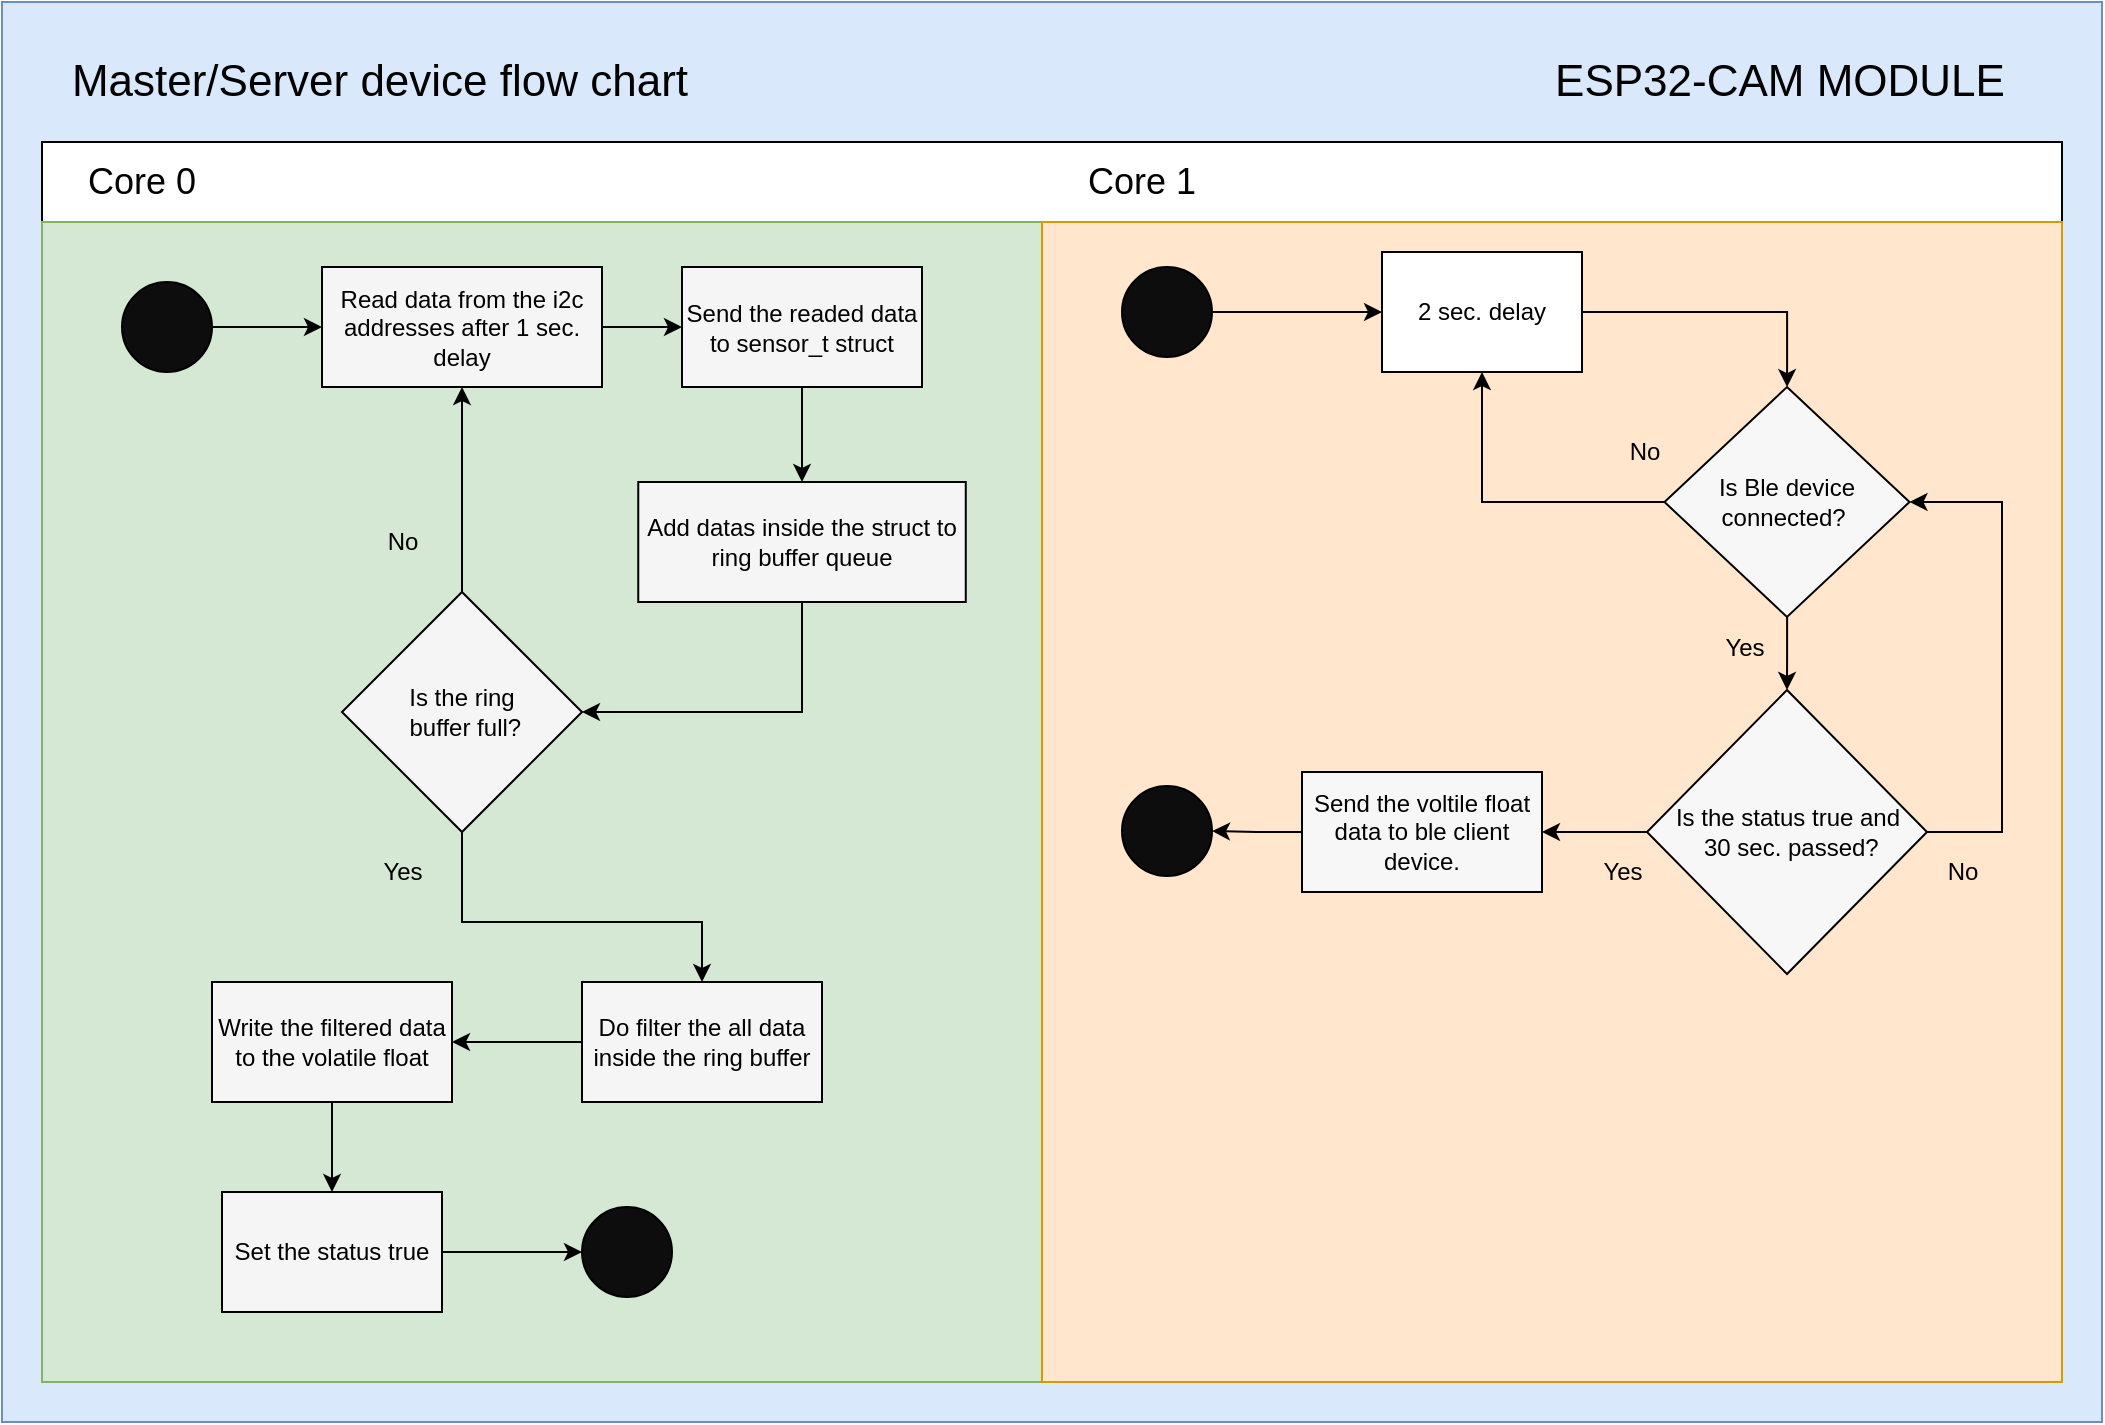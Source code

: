 <mxfile version="21.1.2" type="device">
  <diagram name="Sayfa -1" id="7Lhjw-v9jw9NayM5l0I_">
    <mxGraphModel dx="607" dy="843" grid="1" gridSize="10" guides="1" tooltips="1" connect="1" arrows="1" fold="1" page="1" pageScale="1" pageWidth="827" pageHeight="1169" math="0" shadow="0">
      <root>
        <mxCell id="0" />
        <mxCell id="1" parent="0" />
        <mxCell id="VowmGzKHol4ZOxHFDnI4-1" value="" style="rounded=0;whiteSpace=wrap;html=1;fillColor=#dae8fc;strokeColor=#6c8ebf;" parent="1" vertex="1">
          <mxGeometry x="920" y="170" width="1050" height="710" as="geometry" />
        </mxCell>
        <mxCell id="VowmGzKHol4ZOxHFDnI4-11" value="" style="rounded=0;whiteSpace=wrap;html=1;" parent="1" vertex="1">
          <mxGeometry x="940" y="240" width="1010" height="620" as="geometry" />
        </mxCell>
        <mxCell id="VowmGzKHol4ZOxHFDnI4-20" value="" style="rounded=0;whiteSpace=wrap;html=1;fillColor=#d5e8d4;strokeColor=#82b366;" parent="1" vertex="1">
          <mxGeometry x="940" y="280" width="500" height="580" as="geometry" />
        </mxCell>
        <mxCell id="UFZTbXySyzX18lsWo8S3-15" value="" style="edgeStyle=orthogonalEdgeStyle;rounded=0;orthogonalLoop=1;jettySize=auto;html=1;" parent="1" edge="1">
          <mxGeometry relative="1" as="geometry">
            <mxPoint x="290" y="460" as="targetPoint" />
          </mxGeometry>
        </mxCell>
        <mxCell id="UFZTbXySyzX18lsWo8S3-17" value="" style="edgeStyle=orthogonalEdgeStyle;rounded=0;orthogonalLoop=1;jettySize=auto;html=1;" parent="1" edge="1">
          <mxGeometry relative="1" as="geometry">
            <mxPoint x="410.0" y="460" as="targetPoint" />
          </mxGeometry>
        </mxCell>
        <mxCell id="VowmGzKHol4ZOxHFDnI4-2" value="&lt;font style=&quot;font-size: 22px;&quot;&gt;Master/Server device flow chart&lt;/font&gt;" style="text;html=1;strokeColor=none;fillColor=none;align=center;verticalAlign=middle;whiteSpace=wrap;rounded=0;" parent="1" vertex="1">
          <mxGeometry x="938.13" y="180" width="341.87" height="60" as="geometry" />
        </mxCell>
        <mxCell id="VowmGzKHol4ZOxHFDnI4-5" value="&lt;font style=&quot;font-size: 18px;&quot;&gt;Core 0&lt;/font&gt;" style="text;html=1;strokeColor=none;fillColor=none;align=center;verticalAlign=middle;whiteSpace=wrap;rounded=0;" parent="1" vertex="1">
          <mxGeometry x="940" y="240" width="100" height="40" as="geometry" />
        </mxCell>
        <mxCell id="VowmGzKHol4ZOxHFDnI4-7" value="&lt;font style=&quot;font-size: 18px;&quot;&gt;Core 1&lt;/font&gt;" style="text;html=1;strokeColor=none;fillColor=none;align=center;verticalAlign=middle;whiteSpace=wrap;rounded=0;" parent="1" vertex="1">
          <mxGeometry x="1440" y="240" width="100" height="40" as="geometry" />
        </mxCell>
        <mxCell id="VowmGzKHol4ZOxHFDnI4-14" value="" style="edgeStyle=orthogonalEdgeStyle;rounded=0;orthogonalLoop=1;jettySize=auto;html=1;" parent="1" source="VowmGzKHol4ZOxHFDnI4-9" target="VowmGzKHol4ZOxHFDnI4-13" edge="1">
          <mxGeometry relative="1" as="geometry" />
        </mxCell>
        <mxCell id="VowmGzKHol4ZOxHFDnI4-9" value="" style="ellipse;whiteSpace=wrap;html=1;aspect=fixed;fillColor=#0D0D0D;" parent="1" vertex="1">
          <mxGeometry x="980" y="310" width="45" height="45" as="geometry" />
        </mxCell>
        <mxCell id="VowmGzKHol4ZOxHFDnI4-16" value="" style="edgeStyle=orthogonalEdgeStyle;rounded=0;orthogonalLoop=1;jettySize=auto;html=1;" parent="1" source="VowmGzKHol4ZOxHFDnI4-13" target="VowmGzKHol4ZOxHFDnI4-15" edge="1">
          <mxGeometry relative="1" as="geometry" />
        </mxCell>
        <mxCell id="VowmGzKHol4ZOxHFDnI4-13" value="Read data from the i2c addresses after 1 sec. delay" style="whiteSpace=wrap;html=1;fillColor=#F5F5F5;" parent="1" vertex="1">
          <mxGeometry x="1080" y="302.5" width="140" height="60" as="geometry" />
        </mxCell>
        <mxCell id="VowmGzKHol4ZOxHFDnI4-19" value="" style="edgeStyle=orthogonalEdgeStyle;rounded=0;orthogonalLoop=1;jettySize=auto;html=1;" parent="1" source="VowmGzKHol4ZOxHFDnI4-15" target="VowmGzKHol4ZOxHFDnI4-18" edge="1">
          <mxGeometry relative="1" as="geometry" />
        </mxCell>
        <mxCell id="VowmGzKHol4ZOxHFDnI4-15" value="Send the readed data to&amp;nbsp;sensor_t struct" style="whiteSpace=wrap;html=1;fillColor=#F5F5F5;" parent="1" vertex="1">
          <mxGeometry x="1260" y="302.5" width="120" height="60" as="geometry" />
        </mxCell>
        <mxCell id="VowmGzKHol4ZOxHFDnI4-27" value="" style="edgeStyle=orthogonalEdgeStyle;rounded=0;orthogonalLoop=1;jettySize=auto;html=1;" parent="1" source="VowmGzKHol4ZOxHFDnI4-18" target="VowmGzKHol4ZOxHFDnI4-26" edge="1">
          <mxGeometry relative="1" as="geometry">
            <Array as="points">
              <mxPoint x="1320" y="525" />
            </Array>
          </mxGeometry>
        </mxCell>
        <mxCell id="VowmGzKHol4ZOxHFDnI4-18" value="Add datas inside the struct to ring buffer queue" style="whiteSpace=wrap;html=1;fillColor=#F5F5F5;" parent="1" vertex="1">
          <mxGeometry x="1238.13" y="410" width="163.75" height="60" as="geometry" />
        </mxCell>
        <mxCell id="VowmGzKHol4ZOxHFDnI4-21" value="" style="rounded=0;whiteSpace=wrap;html=1;fillColor=#ffe6cc;strokeColor=#d79b00;" parent="1" vertex="1">
          <mxGeometry x="1440" y="280" width="510" height="580" as="geometry" />
        </mxCell>
        <mxCell id="VowmGzKHol4ZOxHFDnI4-29" style="edgeStyle=orthogonalEdgeStyle;rounded=0;orthogonalLoop=1;jettySize=auto;html=1;" parent="1" source="VowmGzKHol4ZOxHFDnI4-26" target="VowmGzKHol4ZOxHFDnI4-13" edge="1">
          <mxGeometry relative="1" as="geometry" />
        </mxCell>
        <mxCell id="VowmGzKHol4ZOxHFDnI4-32" value="" style="edgeStyle=orthogonalEdgeStyle;rounded=0;orthogonalLoop=1;jettySize=auto;html=1;" parent="1" source="VowmGzKHol4ZOxHFDnI4-26" target="VowmGzKHol4ZOxHFDnI4-31" edge="1">
          <mxGeometry relative="1" as="geometry">
            <Array as="points">
              <mxPoint x="1150" y="630" />
              <mxPoint x="1270" y="630" />
            </Array>
          </mxGeometry>
        </mxCell>
        <mxCell id="VowmGzKHol4ZOxHFDnI4-26" value="Is the ring&lt;br&gt;&amp;nbsp;buffer full?" style="rhombus;whiteSpace=wrap;html=1;fillColor=#F5F5F5;" parent="1" vertex="1">
          <mxGeometry x="1090" y="465" width="120" height="120" as="geometry" />
        </mxCell>
        <mxCell id="VowmGzKHol4ZOxHFDnI4-30" value="No" style="text;html=1;align=center;verticalAlign=middle;resizable=0;points=[];autosize=1;strokeColor=none;fillColor=none;" parent="1" vertex="1">
          <mxGeometry x="1100" y="425" width="40" height="30" as="geometry" />
        </mxCell>
        <mxCell id="VowmGzKHol4ZOxHFDnI4-40" value="" style="edgeStyle=orthogonalEdgeStyle;rounded=0;orthogonalLoop=1;jettySize=auto;html=1;" parent="1" source="VowmGzKHol4ZOxHFDnI4-31" target="VowmGzKHol4ZOxHFDnI4-39" edge="1">
          <mxGeometry relative="1" as="geometry" />
        </mxCell>
        <mxCell id="VowmGzKHol4ZOxHFDnI4-31" value="Do filter the all data inside the ring buffer" style="whiteSpace=wrap;html=1;fillColor=#F5F5F5;" parent="1" vertex="1">
          <mxGeometry x="1210" y="660" width="120" height="60" as="geometry" />
        </mxCell>
        <mxCell id="VowmGzKHol4ZOxHFDnI4-33" value="Yes" style="text;html=1;align=center;verticalAlign=middle;resizable=0;points=[];autosize=1;strokeColor=none;fillColor=none;" parent="1" vertex="1">
          <mxGeometry x="1100" y="590" width="40" height="30" as="geometry" />
        </mxCell>
        <mxCell id="VowmGzKHol4ZOxHFDnI4-42" value="" style="edgeStyle=orthogonalEdgeStyle;rounded=0;orthogonalLoop=1;jettySize=auto;html=1;" parent="1" source="VowmGzKHol4ZOxHFDnI4-34" target="VowmGzKHol4ZOxHFDnI4-36" edge="1">
          <mxGeometry relative="1" as="geometry" />
        </mxCell>
        <mxCell id="VowmGzKHol4ZOxHFDnI4-34" value="Set the status true" style="whiteSpace=wrap;html=1;fillColor=#F5F5F5;" parent="1" vertex="1">
          <mxGeometry x="1030" y="765" width="110" height="60" as="geometry" />
        </mxCell>
        <mxCell id="VowmGzKHol4ZOxHFDnI4-36" value="" style="ellipse;whiteSpace=wrap;html=1;aspect=fixed;fillColor=#0D0D0D;" parent="1" vertex="1">
          <mxGeometry x="1210" y="772.5" width="45" height="45" as="geometry" />
        </mxCell>
        <mxCell id="wgMAAT3yXBF2xn8NiiQg-4" value="" style="edgeStyle=orthogonalEdgeStyle;rounded=0;orthogonalLoop=1;jettySize=auto;html=1;entryX=0;entryY=0.5;entryDx=0;entryDy=0;" edge="1" parent="1" source="VowmGzKHol4ZOxHFDnI4-38" target="wgMAAT3yXBF2xn8NiiQg-5">
          <mxGeometry relative="1" as="geometry" />
        </mxCell>
        <mxCell id="VowmGzKHol4ZOxHFDnI4-38" value="" style="ellipse;whiteSpace=wrap;html=1;aspect=fixed;fillColor=#0D0D0D;" parent="1" vertex="1">
          <mxGeometry x="1480" y="302.5" width="45" height="45" as="geometry" />
        </mxCell>
        <mxCell id="VowmGzKHol4ZOxHFDnI4-41" value="" style="edgeStyle=orthogonalEdgeStyle;rounded=0;orthogonalLoop=1;jettySize=auto;html=1;" parent="1" source="VowmGzKHol4ZOxHFDnI4-39" target="VowmGzKHol4ZOxHFDnI4-34" edge="1">
          <mxGeometry relative="1" as="geometry" />
        </mxCell>
        <mxCell id="VowmGzKHol4ZOxHFDnI4-39" value="Write the filtered data to the volatile float" style="whiteSpace=wrap;html=1;fillColor=#F5F5F5;" parent="1" vertex="1">
          <mxGeometry x="1025" y="660" width="120" height="60" as="geometry" />
        </mxCell>
        <mxCell id="wgMAAT3yXBF2xn8NiiQg-7" style="edgeStyle=orthogonalEdgeStyle;rounded=0;orthogonalLoop=1;jettySize=auto;html=1;" edge="1" parent="1" source="wgMAAT3yXBF2xn8NiiQg-3" target="wgMAAT3yXBF2xn8NiiQg-5">
          <mxGeometry relative="1" as="geometry" />
        </mxCell>
        <mxCell id="wgMAAT3yXBF2xn8NiiQg-10" value="" style="edgeStyle=orthogonalEdgeStyle;rounded=0;orthogonalLoop=1;jettySize=auto;html=1;" edge="1" parent="1" source="wgMAAT3yXBF2xn8NiiQg-3" target="wgMAAT3yXBF2xn8NiiQg-13">
          <mxGeometry relative="1" as="geometry">
            <mxPoint x="1851.294" y="530" as="targetPoint" />
          </mxGeometry>
        </mxCell>
        <mxCell id="wgMAAT3yXBF2xn8NiiQg-3" value="Is Ble device connected?&amp;nbsp;" style="rhombus;whiteSpace=wrap;html=1;fillColor=#F7F7F7;" vertex="1" parent="1">
          <mxGeometry x="1751.25" y="362.5" width="122.5" height="115" as="geometry" />
        </mxCell>
        <mxCell id="wgMAAT3yXBF2xn8NiiQg-6" style="edgeStyle=orthogonalEdgeStyle;rounded=0;orthogonalLoop=1;jettySize=auto;html=1;" edge="1" parent="1" source="wgMAAT3yXBF2xn8NiiQg-5" target="wgMAAT3yXBF2xn8NiiQg-3">
          <mxGeometry relative="1" as="geometry" />
        </mxCell>
        <mxCell id="wgMAAT3yXBF2xn8NiiQg-5" value="2 sec. delay" style="whiteSpace=wrap;html=1;" vertex="1" parent="1">
          <mxGeometry x="1610" y="295" width="100" height="60" as="geometry" />
        </mxCell>
        <mxCell id="wgMAAT3yXBF2xn8NiiQg-8" value="No" style="text;html=1;align=center;verticalAlign=middle;resizable=0;points=[];autosize=1;strokeColor=none;fillColor=none;" vertex="1" parent="1">
          <mxGeometry x="1721.25" y="380" width="40" height="30" as="geometry" />
        </mxCell>
        <mxCell id="wgMAAT3yXBF2xn8NiiQg-11" value="Yes" style="text;html=1;align=center;verticalAlign=middle;resizable=0;points=[];autosize=1;strokeColor=none;fillColor=none;" vertex="1" parent="1">
          <mxGeometry x="1771.25" y="477.5" width="40" height="30" as="geometry" />
        </mxCell>
        <mxCell id="wgMAAT3yXBF2xn8NiiQg-16" value="" style="edgeStyle=orthogonalEdgeStyle;rounded=0;orthogonalLoop=1;jettySize=auto;html=1;" edge="1" parent="1" source="wgMAAT3yXBF2xn8NiiQg-13" target="wgMAAT3yXBF2xn8NiiQg-15">
          <mxGeometry relative="1" as="geometry" />
        </mxCell>
        <mxCell id="wgMAAT3yXBF2xn8NiiQg-18" style="edgeStyle=orthogonalEdgeStyle;rounded=0;orthogonalLoop=1;jettySize=auto;html=1;entryX=1;entryY=0.5;entryDx=0;entryDy=0;" edge="1" parent="1" source="wgMAAT3yXBF2xn8NiiQg-13" target="wgMAAT3yXBF2xn8NiiQg-3">
          <mxGeometry relative="1" as="geometry">
            <Array as="points">
              <mxPoint x="1920" y="585" />
              <mxPoint x="1920" y="420" />
            </Array>
          </mxGeometry>
        </mxCell>
        <mxCell id="wgMAAT3yXBF2xn8NiiQg-13" value="Is the status true and&lt;br&gt;&amp;nbsp;30 sec. passed?" style="rhombus;whiteSpace=wrap;html=1;fillColor=#F7F7F7;" vertex="1" parent="1">
          <mxGeometry x="1742.5" y="514" width="140" height="142" as="geometry" />
        </mxCell>
        <mxCell id="wgMAAT3yXBF2xn8NiiQg-22" value="" style="edgeStyle=orthogonalEdgeStyle;rounded=0;orthogonalLoop=1;jettySize=auto;html=1;" edge="1" parent="1" source="wgMAAT3yXBF2xn8NiiQg-15" target="wgMAAT3yXBF2xn8NiiQg-23">
          <mxGeometry relative="1" as="geometry">
            <mxPoint x="1620" y="684.5" as="targetPoint" />
          </mxGeometry>
        </mxCell>
        <mxCell id="wgMAAT3yXBF2xn8NiiQg-15" value="Send the voltile float data to ble client device." style="whiteSpace=wrap;html=1;fillColor=#F7F7F7;" vertex="1" parent="1">
          <mxGeometry x="1570" y="555" width="120" height="60" as="geometry" />
        </mxCell>
        <mxCell id="wgMAAT3yXBF2xn8NiiQg-17" value="Yes" style="text;html=1;align=center;verticalAlign=middle;resizable=0;points=[];autosize=1;strokeColor=none;fillColor=none;" vertex="1" parent="1">
          <mxGeometry x="1710" y="590" width="40" height="30" as="geometry" />
        </mxCell>
        <mxCell id="wgMAAT3yXBF2xn8NiiQg-19" value="No" style="text;html=1;align=center;verticalAlign=middle;resizable=0;points=[];autosize=1;strokeColor=none;fillColor=none;" vertex="1" parent="1">
          <mxGeometry x="1880" y="590" width="40" height="30" as="geometry" />
        </mxCell>
        <mxCell id="wgMAAT3yXBF2xn8NiiQg-20" value="&lt;font style=&quot;font-size: 22px;&quot;&gt;ESP32-CAM MODULE&lt;/font&gt;" style="text;html=1;strokeColor=none;fillColor=none;align=center;verticalAlign=middle;whiteSpace=wrap;rounded=0;" vertex="1" parent="1">
          <mxGeometry x="1668.13" y="180" width="281.87" height="60" as="geometry" />
        </mxCell>
        <mxCell id="wgMAAT3yXBF2xn8NiiQg-23" value="" style="ellipse;whiteSpace=wrap;html=1;aspect=fixed;fillColor=#0D0D0D;" vertex="1" parent="1">
          <mxGeometry x="1480" y="562" width="45" height="45" as="geometry" />
        </mxCell>
      </root>
    </mxGraphModel>
  </diagram>
</mxfile>
